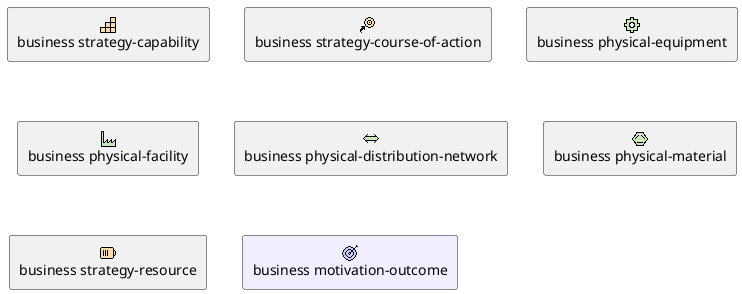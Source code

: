{
  "sha1": "aoh5hxwqiu5f25hyrnz43ud6a2xarqb",
  "insertion": {
    "when": "2024-05-30T20:48:21.914Z",
    "user": "plantuml@gmail.com"
  }
}
@startuml
rectangle "business strategy-capability" <<$archimate/strategy-capability>>
rectangle "business strategy-course-of-action" <<$archimate/strategy-course-of-action>>
rectangle "business physical-equipment" <<$archimate/physical-equipment>>
rectangle "business physical-facility" <<$archimate/physical-facility>>
rectangle "business physical-distribution-network" <<$archimate/physical-distribution-network>>
rectangle "business physical-material" <<$archimate/physical-material>>
rectangle "business strategy-resource" <<$archimate/strategy-resource>>
rectangle "business motivation-outcome" <<$archimate/motivation-outcome>> #MOTIVATION
@enduml
